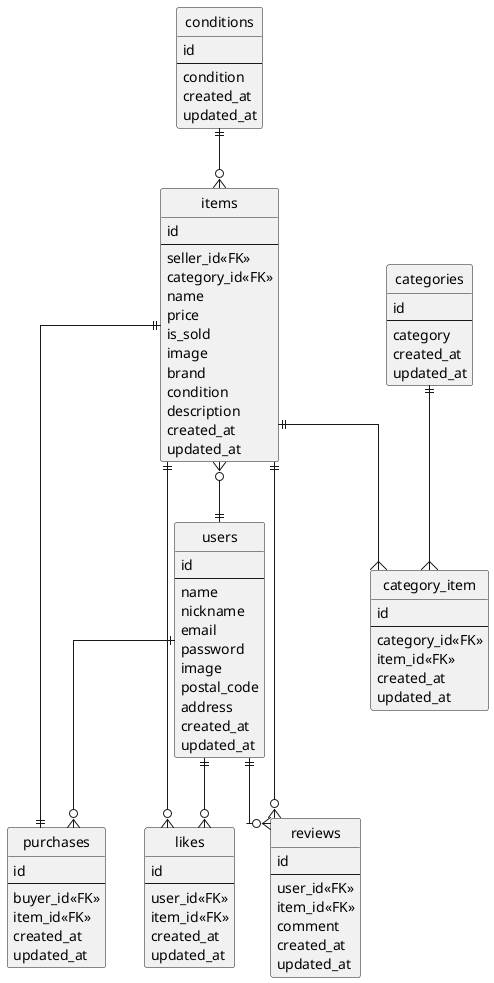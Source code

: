 @startuml carmeri
' hide the spot
hide circle

' avoid problems with angled crows feet
skinparam linetype ortho

entity "users" as users {
  id
  --
  name
  nickname
  email
  password
  image
  postal_code
  address
  created_at
  updated_at
}

entity "categories" as categories {
  id
  --
  category
  created_at
  updated_at
}

entity "conditions" as conditions {
  id
  --
  condition
  created_at
  updated_at
}

entity "category_item" as category_item {
  id
  --
  category_id<<FK>>
  item_id<<FK>>
  created_at
  updated_at
}

entity "items" as items {
  id
  --
  seller_id<<FK>>
  category_id<<FK>>
  name
  price
  is_sold
  image
  brand
  condition
  description
  created_at
  updated_at
}

entity "purchases" as purchases {
  id
  --
  buyer_id<<FK>>
  item_id<<FK>>
  created_at
  updated_at
}

entity "likes" as likes {
  id
  --
  user_id<<FK>>
  item_id<<FK>>
  created_at
  updated_at
}

entity "reviews" as reviews {
  id
  --
  user_id<<FK>>
  item_id<<FK>>
  comment
  created_at
  updated_at
}

categories ||--{ category_item
conditions ||--o{ items
items ||--{ category_item
items ||--o{ likes
items ||--|| purchases
items ||--o{ reviews
items }o--|| users
users ||--o{ purchases
users ||--o{ likes
users ||--o{ reviews


@enduml